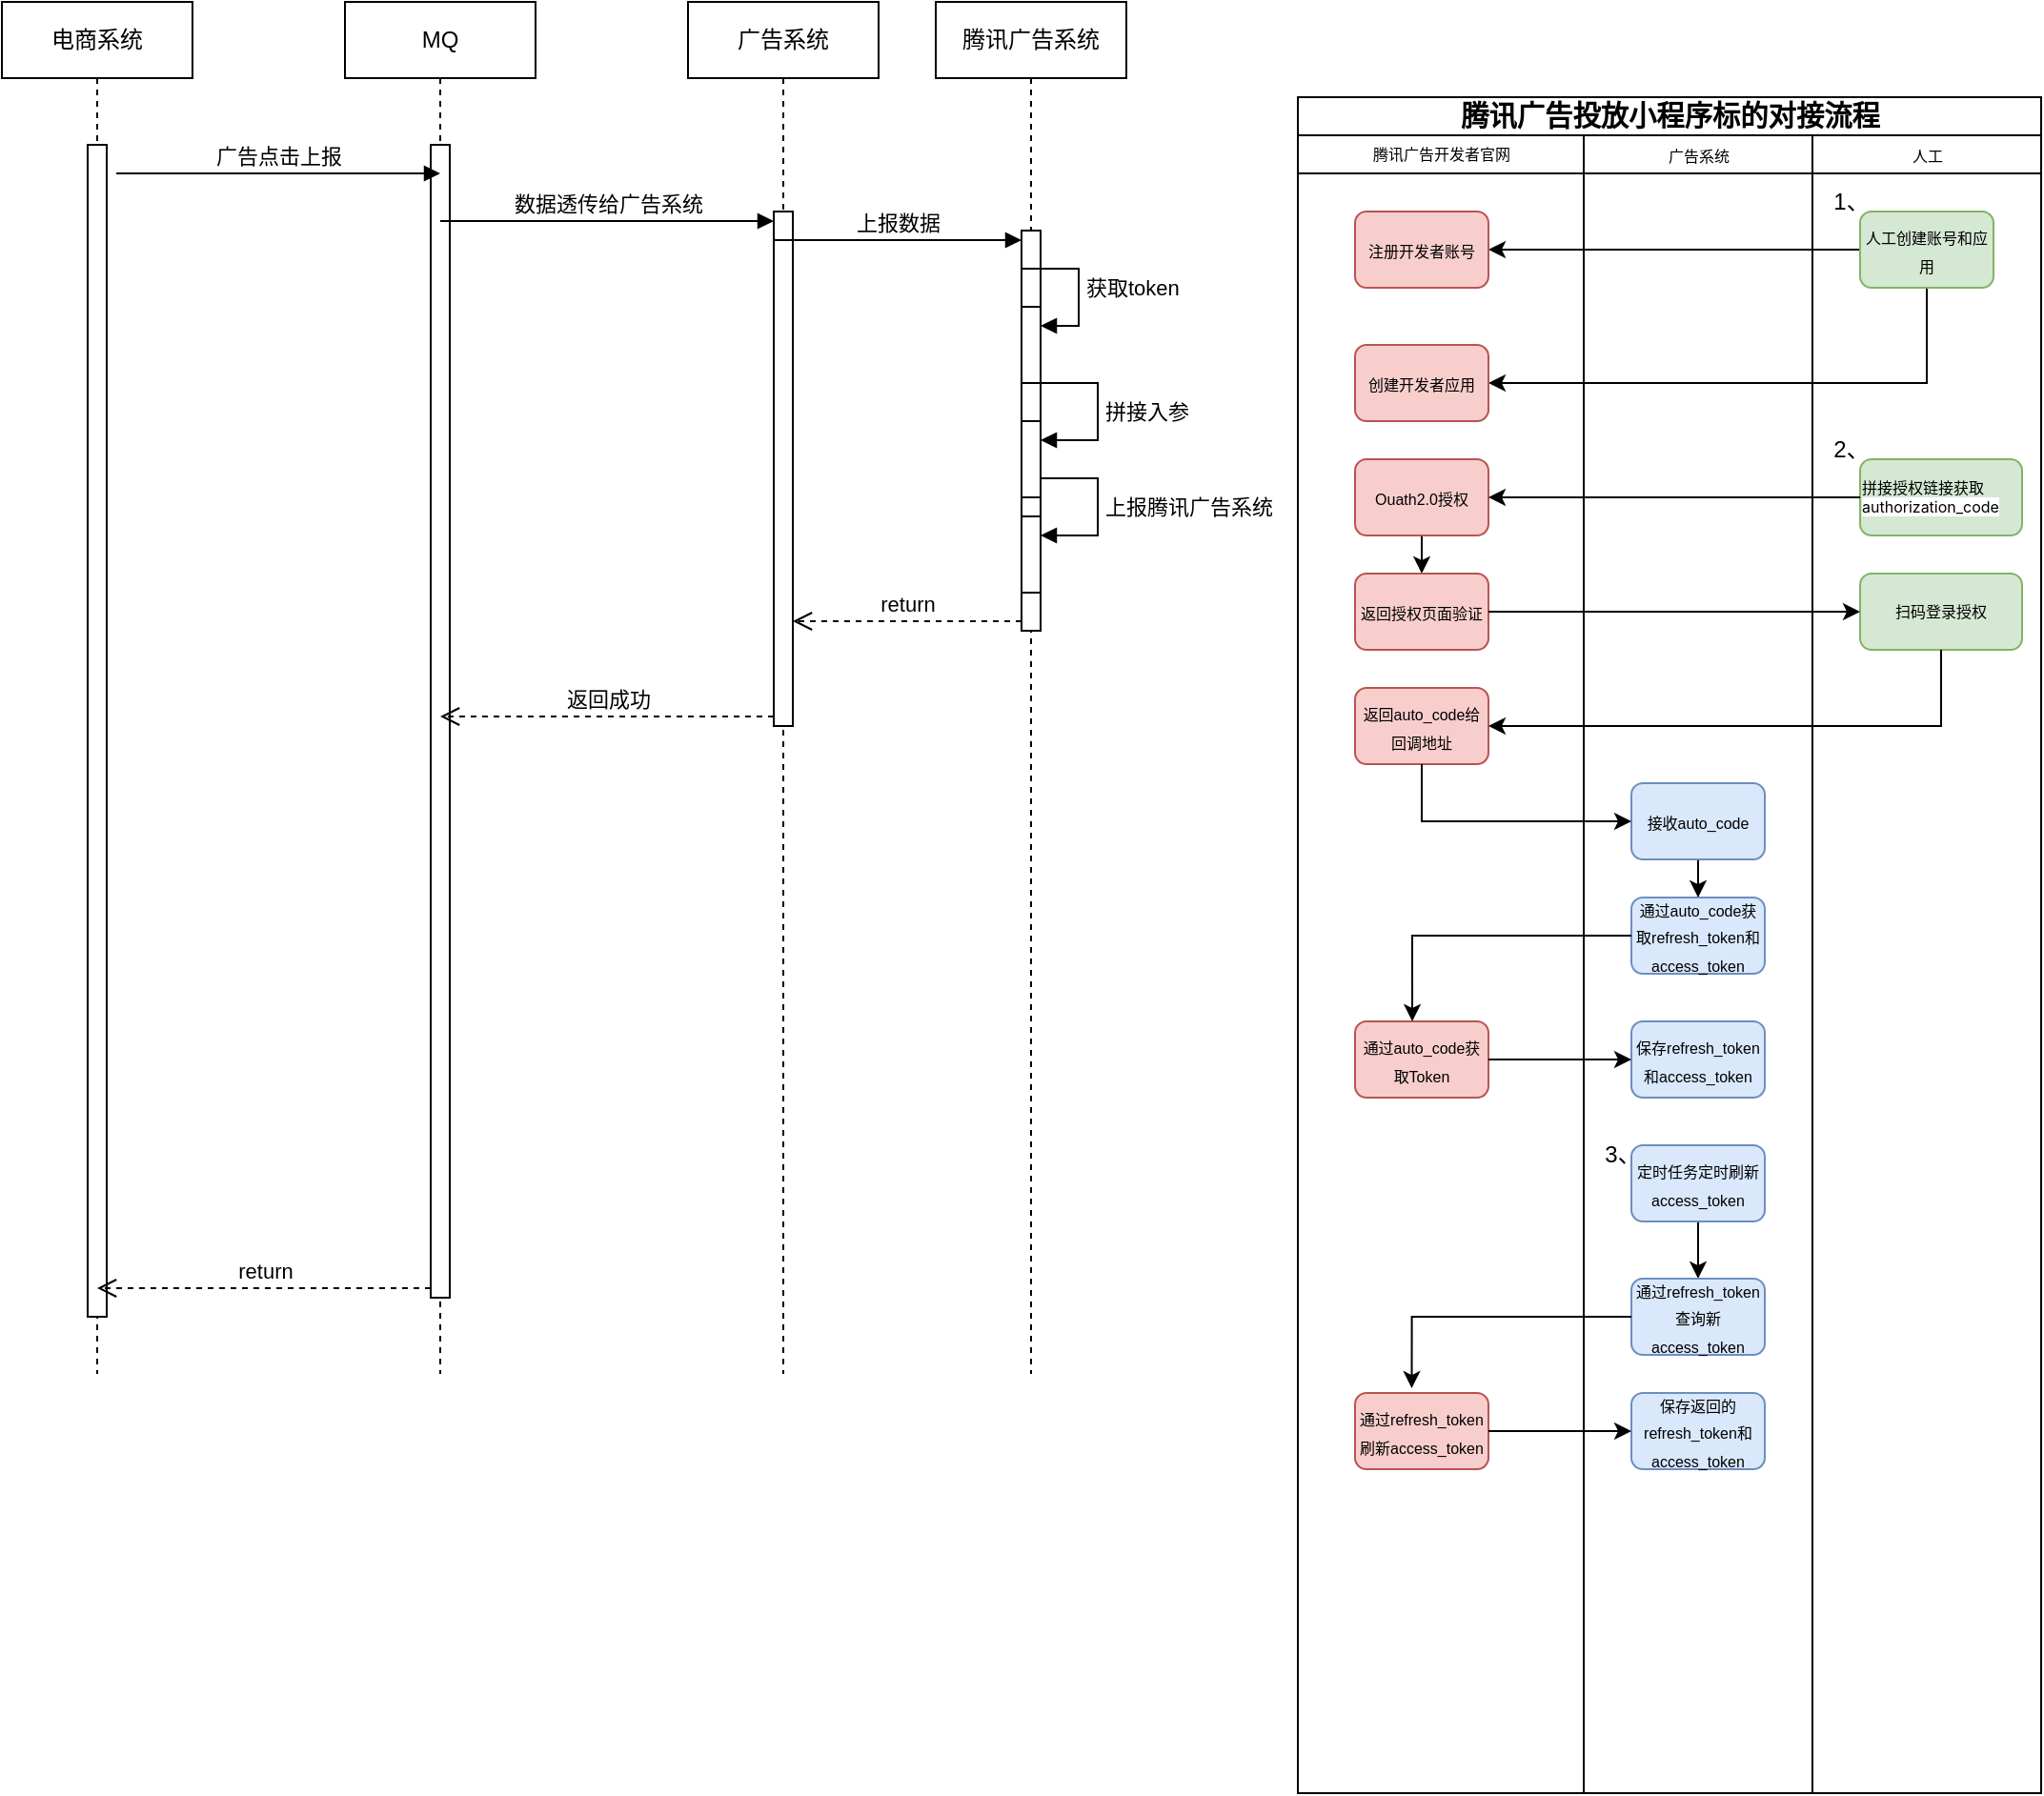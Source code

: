 <mxfile version="22.1.7" type="github">
  <diagram name="第 1 页" id="KpqGxGC6dAmvfTL2YmEG">
    <mxGraphModel dx="1551" dy="368" grid="1" gridSize="10" guides="1" tooltips="1" connect="1" arrows="1" fold="1" page="1" pageScale="1" pageWidth="827" pageHeight="1169" math="0" shadow="0">
      <root>
        <mxCell id="0" />
        <mxCell id="1" parent="0" />
        <mxCell id="kklcqEmGTT_Rlhwo0l_L-1" value="电商系统" style="shape=umlLifeline;perimeter=lifelinePerimeter;whiteSpace=wrap;html=1;container=1;dropTarget=0;collapsible=0;recursiveResize=0;outlineConnect=0;portConstraint=eastwest;newEdgeStyle={&quot;curved&quot;:0,&quot;rounded&quot;:0};" vertex="1" parent="1">
          <mxGeometry x="-20" y="50" width="100" height="720" as="geometry" />
        </mxCell>
        <mxCell id="kklcqEmGTT_Rlhwo0l_L-56" value="" style="html=1;points=[[0,0,0,0,5],[0,1,0,0,-5],[1,0,0,0,5],[1,1,0,0,-5]];perimeter=orthogonalPerimeter;outlineConnect=0;targetShapes=umlLifeline;portConstraint=eastwest;newEdgeStyle={&quot;curved&quot;:0,&quot;rounded&quot;:0};" vertex="1" parent="kklcqEmGTT_Rlhwo0l_L-1">
          <mxGeometry x="45" y="75" width="10" height="615" as="geometry" />
        </mxCell>
        <mxCell id="kklcqEmGTT_Rlhwo0l_L-2" value="MQ" style="shape=umlLifeline;perimeter=lifelinePerimeter;whiteSpace=wrap;html=1;container=1;dropTarget=0;collapsible=0;recursiveResize=0;outlineConnect=0;portConstraint=eastwest;newEdgeStyle={&quot;curved&quot;:0,&quot;rounded&quot;:0};" vertex="1" parent="1">
          <mxGeometry x="160" y="50" width="100" height="720" as="geometry" />
        </mxCell>
        <mxCell id="kklcqEmGTT_Rlhwo0l_L-53" value="" style="html=1;points=[[0,0,0,0,5],[0,1,0,0,-5],[1,0,0,0,5],[1,1,0,0,-5]];perimeter=orthogonalPerimeter;outlineConnect=0;targetShapes=umlLifeline;portConstraint=eastwest;newEdgeStyle={&quot;curved&quot;:0,&quot;rounded&quot;:0};" vertex="1" parent="kklcqEmGTT_Rlhwo0l_L-2">
          <mxGeometry x="45" y="75" width="10" height="605" as="geometry" />
        </mxCell>
        <mxCell id="kklcqEmGTT_Rlhwo0l_L-3" value="广告系统" style="shape=umlLifeline;perimeter=lifelinePerimeter;whiteSpace=wrap;html=1;container=1;dropTarget=0;collapsible=0;recursiveResize=0;outlineConnect=0;portConstraint=eastwest;newEdgeStyle={&quot;curved&quot;:0,&quot;rounded&quot;:0};" vertex="1" parent="1">
          <mxGeometry x="340" y="50" width="100" height="720" as="geometry" />
        </mxCell>
        <mxCell id="kklcqEmGTT_Rlhwo0l_L-57" value="" style="html=1;points=[[0,0,0,0,5],[0,1,0,0,-5],[1,0,0,0,5],[1,1,0,0,-5]];perimeter=orthogonalPerimeter;outlineConnect=0;targetShapes=umlLifeline;portConstraint=eastwest;newEdgeStyle={&quot;curved&quot;:0,&quot;rounded&quot;:0};" vertex="1" parent="kklcqEmGTT_Rlhwo0l_L-3">
          <mxGeometry x="45" y="110" width="10" height="270" as="geometry" />
        </mxCell>
        <mxCell id="kklcqEmGTT_Rlhwo0l_L-7" value="&lt;div style=&quot;font-size: medium; font-weight: 400; text-align: start;&quot; data-hash=&quot;3c4a24063ba966fe1c0860898258fa68&quot; data-version=&quot;3.0.0&quot;&gt;&lt;/div&gt;&lt;div style=&quot;font-size: medium; font-weight: 400; text-align: start;&quot; class=&quot;document&quot;&gt;&lt;div class=&quot;section&quot;&gt;&lt;h1 style=&quot;line-height: 24.933px; margin-top: 0pt; margin-bottom: 0pt; margin-left: 0pt; font-size: 11pt;&quot; class=&quot;paragraph text-align-type-left tco-title-title&quot;&gt;腾讯广告投放小程序标的对接流程&lt;span lang=&quot;EN-US&quot;&gt;&lt;/span&gt;&lt;/h1&gt;&lt;/div&gt;&lt;/div&gt;" style="swimlane;childLayout=stackLayout;resizeParent=1;resizeParentMax=0;startSize=20;html=1;" vertex="1" parent="1">
          <mxGeometry x="660.0" y="100" width="390.0" height="890" as="geometry" />
        </mxCell>
        <mxCell id="kklcqEmGTT_Rlhwo0l_L-21" style="edgeStyle=orthogonalEdgeStyle;rounded=0;orthogonalLoop=1;jettySize=auto;html=1;exitX=0;exitY=0.5;exitDx=0;exitDy=0;entryX=1;entryY=0.5;entryDx=0;entryDy=0;" edge="1" parent="kklcqEmGTT_Rlhwo0l_L-7" source="kklcqEmGTT_Rlhwo0l_L-20" target="kklcqEmGTT_Rlhwo0l_L-12">
          <mxGeometry relative="1" as="geometry" />
        </mxCell>
        <mxCell id="kklcqEmGTT_Rlhwo0l_L-22" style="edgeStyle=orthogonalEdgeStyle;rounded=0;orthogonalLoop=1;jettySize=auto;html=1;exitX=0.5;exitY=1;exitDx=0;exitDy=0;entryX=1;entryY=0.5;entryDx=0;entryDy=0;" edge="1" parent="kklcqEmGTT_Rlhwo0l_L-7" source="kklcqEmGTT_Rlhwo0l_L-20" target="kklcqEmGTT_Rlhwo0l_L-13">
          <mxGeometry relative="1" as="geometry" />
        </mxCell>
        <mxCell id="kklcqEmGTT_Rlhwo0l_L-8" value="&lt;div style=&quot;font-size: medium; font-weight: 400; text-align: start;&quot; data-hash=&quot;c96c3bea3619b52535d53970b3c0505a&quot; data-version=&quot;3.0.0&quot;&gt;&lt;/div&gt;&lt;div style=&quot;font-weight: 400; text-align: start;&quot; class=&quot;document&quot;&gt;&lt;div style=&quot;&quot; class=&quot;section&quot;&gt;&lt;p style=&quot;margin: 3pt 0pt; font-family: 等线; line-height: 19.067px;&quot; class=&quot;paragraph text-align-type-left&quot;&gt;&lt;font style=&quot;font-size: 8px;&quot;&gt;腾讯广告开发者官网&lt;/font&gt;&lt;/p&gt;&lt;/div&gt;&lt;/div&gt;" style="swimlane;startSize=20;html=1;" vertex="1" parent="kklcqEmGTT_Rlhwo0l_L-7">
          <mxGeometry y="20" width="150.0" height="870" as="geometry" />
        </mxCell>
        <mxCell id="kklcqEmGTT_Rlhwo0l_L-12" value="&lt;p&gt;&lt;font style=&quot;font-size: 8px;&quot;&gt;注册开发者账号&lt;/font&gt;&lt;/p&gt;" style="rounded=1;whiteSpace=wrap;html=1;fillColor=#f8cecc;strokeColor=#b85450;" vertex="1" parent="kklcqEmGTT_Rlhwo0l_L-8">
          <mxGeometry x="30" y="40" width="70" height="40" as="geometry" />
        </mxCell>
        <mxCell id="kklcqEmGTT_Rlhwo0l_L-13" value="&lt;p&gt;&lt;font style=&quot;font-size: 8px;&quot;&gt;创建开发者应用&lt;/font&gt;&lt;/p&gt;" style="rounded=1;whiteSpace=wrap;html=1;fillColor=#f8cecc;strokeColor=#b85450;" vertex="1" parent="kklcqEmGTT_Rlhwo0l_L-8">
          <mxGeometry x="30" y="110" width="70" height="40" as="geometry" />
        </mxCell>
        <mxCell id="kklcqEmGTT_Rlhwo0l_L-29" style="edgeStyle=orthogonalEdgeStyle;rounded=0;orthogonalLoop=1;jettySize=auto;html=1;exitX=0.5;exitY=1;exitDx=0;exitDy=0;entryX=0.5;entryY=0;entryDx=0;entryDy=0;" edge="1" parent="kklcqEmGTT_Rlhwo0l_L-8" source="kklcqEmGTT_Rlhwo0l_L-25" target="kklcqEmGTT_Rlhwo0l_L-28">
          <mxGeometry relative="1" as="geometry" />
        </mxCell>
        <mxCell id="kklcqEmGTT_Rlhwo0l_L-25" value="&lt;p&gt;&lt;font style=&quot;font-size: 8px;&quot;&gt;Ouath2.0授权&lt;/font&gt;&lt;/p&gt;" style="rounded=1;whiteSpace=wrap;html=1;fillColor=#f8cecc;strokeColor=#b85450;" vertex="1" parent="kklcqEmGTT_Rlhwo0l_L-8">
          <mxGeometry x="30" y="170" width="70" height="40" as="geometry" />
        </mxCell>
        <mxCell id="kklcqEmGTT_Rlhwo0l_L-28" value="&lt;p&gt;&lt;font style=&quot;font-size: 8px;&quot;&gt;返回授权页面验证&lt;/font&gt;&lt;/p&gt;" style="rounded=1;whiteSpace=wrap;html=1;fillColor=#f8cecc;strokeColor=#b85450;" vertex="1" parent="kklcqEmGTT_Rlhwo0l_L-8">
          <mxGeometry x="30" y="230" width="70" height="40" as="geometry" />
        </mxCell>
        <mxCell id="kklcqEmGTT_Rlhwo0l_L-31" value="&lt;p&gt;&lt;font style=&quot;font-size: 8px;&quot;&gt;返回auto_code给回调地址&lt;/font&gt;&lt;/p&gt;" style="rounded=1;whiteSpace=wrap;html=1;fillColor=#f8cecc;strokeColor=#b85450;" vertex="1" parent="kklcqEmGTT_Rlhwo0l_L-8">
          <mxGeometry x="30" y="290" width="70" height="40" as="geometry" />
        </mxCell>
        <mxCell id="kklcqEmGTT_Rlhwo0l_L-46" value="&lt;p&gt;&lt;span style=&quot;font-size: 8px;&quot;&gt;通过auto_code获取Token&lt;/span&gt;&lt;/p&gt;" style="rounded=1;whiteSpace=wrap;html=1;fillColor=#f8cecc;strokeColor=#b85450;" vertex="1" parent="kklcqEmGTT_Rlhwo0l_L-8">
          <mxGeometry x="30" y="465" width="70" height="40" as="geometry" />
        </mxCell>
        <mxCell id="kklcqEmGTT_Rlhwo0l_L-49" value="&lt;p&gt;&lt;span style=&quot;font-size: 8px;&quot;&gt;通过refresh_token刷新access_token&lt;/span&gt;&lt;/p&gt;" style="rounded=1;whiteSpace=wrap;html=1;fillColor=#f8cecc;strokeColor=#b85450;" vertex="1" parent="kklcqEmGTT_Rlhwo0l_L-8">
          <mxGeometry x="30" y="660" width="70" height="40" as="geometry" />
        </mxCell>
        <mxCell id="kklcqEmGTT_Rlhwo0l_L-9" value="&lt;p&gt;&lt;span style=&quot;font-weight: normal;&quot;&gt;&lt;font style=&quot;font-size: 8px;&quot;&gt;广告系统&lt;/font&gt;&lt;/span&gt;&lt;/p&gt;" style="swimlane;startSize=20;html=1;" vertex="1" parent="kklcqEmGTT_Rlhwo0l_L-7">
          <mxGeometry x="150.0" y="20" width="120" height="870" as="geometry" />
        </mxCell>
        <mxCell id="kklcqEmGTT_Rlhwo0l_L-39" style="edgeStyle=orthogonalEdgeStyle;rounded=0;orthogonalLoop=1;jettySize=auto;html=1;exitX=0.5;exitY=1;exitDx=0;exitDy=0;" edge="1" parent="kklcqEmGTT_Rlhwo0l_L-9" source="kklcqEmGTT_Rlhwo0l_L-16" target="kklcqEmGTT_Rlhwo0l_L-37">
          <mxGeometry relative="1" as="geometry" />
        </mxCell>
        <mxCell id="kklcqEmGTT_Rlhwo0l_L-16" value="&lt;p&gt;&lt;font style=&quot;font-size: 8px;&quot;&gt;接收auto_code&lt;/font&gt;&lt;/p&gt;" style="rounded=1;whiteSpace=wrap;html=1;fillColor=#dae8fc;strokeColor=#6c8ebf;" vertex="1" parent="kklcqEmGTT_Rlhwo0l_L-9">
          <mxGeometry x="25.0" y="340" width="70" height="40" as="geometry" />
        </mxCell>
        <mxCell id="kklcqEmGTT_Rlhwo0l_L-37" value="&lt;p&gt;&lt;font style=&quot;font-size: 8px;&quot;&gt;通过auto_code获取refresh_token和access_token&lt;/font&gt;&lt;/p&gt;" style="rounded=1;whiteSpace=wrap;html=1;fillColor=#dae8fc;strokeColor=#6c8ebf;" vertex="1" parent="kklcqEmGTT_Rlhwo0l_L-9">
          <mxGeometry x="25.0" y="400" width="70" height="40" as="geometry" />
        </mxCell>
        <mxCell id="kklcqEmGTT_Rlhwo0l_L-40" value="&lt;p&gt;&lt;font style=&quot;font-size: 8px;&quot;&gt;保存refresh_token和access_token&lt;/font&gt;&lt;/p&gt;" style="rounded=1;whiteSpace=wrap;html=1;fillColor=#dae8fc;strokeColor=#6c8ebf;" vertex="1" parent="kklcqEmGTT_Rlhwo0l_L-9">
          <mxGeometry x="25.0" y="465" width="70" height="40" as="geometry" />
        </mxCell>
        <mxCell id="kklcqEmGTT_Rlhwo0l_L-45" style="edgeStyle=orthogonalEdgeStyle;rounded=0;orthogonalLoop=1;jettySize=auto;html=1;exitX=0.5;exitY=1;exitDx=0;exitDy=0;" edge="1" parent="kklcqEmGTT_Rlhwo0l_L-9" source="kklcqEmGTT_Rlhwo0l_L-42" target="kklcqEmGTT_Rlhwo0l_L-44">
          <mxGeometry relative="1" as="geometry" />
        </mxCell>
        <mxCell id="kklcqEmGTT_Rlhwo0l_L-42" value="&lt;p&gt;&lt;span style=&quot;font-size: 8px;&quot;&gt;定时任务定时刷新access_token&lt;/span&gt;&lt;/p&gt;" style="rounded=1;whiteSpace=wrap;html=1;fillColor=#dae8fc;strokeColor=#6c8ebf;" vertex="1" parent="kklcqEmGTT_Rlhwo0l_L-9">
          <mxGeometry x="25.0" y="530" width="70" height="40" as="geometry" />
        </mxCell>
        <mxCell id="kklcqEmGTT_Rlhwo0l_L-43" value="3、" style="text;html=1;align=center;verticalAlign=middle;resizable=0;points=[];autosize=1;strokeColor=none;fillColor=none;" vertex="1" parent="kklcqEmGTT_Rlhwo0l_L-9">
          <mxGeometry y="520" width="40" height="30" as="geometry" />
        </mxCell>
        <mxCell id="kklcqEmGTT_Rlhwo0l_L-44" value="&lt;p&gt;&lt;span style=&quot;font-size: 8px;&quot;&gt;通过refresh_token查询新access_token&lt;/span&gt;&lt;/p&gt;" style="rounded=1;whiteSpace=wrap;html=1;fillColor=#dae8fc;strokeColor=#6c8ebf;" vertex="1" parent="kklcqEmGTT_Rlhwo0l_L-9">
          <mxGeometry x="25.0" y="600" width="70" height="40" as="geometry" />
        </mxCell>
        <mxCell id="kklcqEmGTT_Rlhwo0l_L-50" value="&lt;p&gt;&lt;font style=&quot;font-size: 8px;&quot;&gt;保存返回的refresh_token和access_token&lt;/font&gt;&lt;/p&gt;" style="rounded=1;whiteSpace=wrap;html=1;fillColor=#dae8fc;strokeColor=#6c8ebf;" vertex="1" parent="kklcqEmGTT_Rlhwo0l_L-9">
          <mxGeometry x="25.0" y="660" width="70" height="40" as="geometry" />
        </mxCell>
        <mxCell id="kklcqEmGTT_Rlhwo0l_L-10" value="&lt;p&gt;&lt;span style=&quot;font-weight: normal;&quot;&gt;&lt;font style=&quot;font-size: 8px;&quot;&gt;人工&lt;/font&gt;&lt;/span&gt;&lt;/p&gt;" style="swimlane;startSize=20;html=1;" vertex="1" parent="kklcqEmGTT_Rlhwo0l_L-7">
          <mxGeometry x="270.0" y="20" width="120" height="870" as="geometry" />
        </mxCell>
        <mxCell id="kklcqEmGTT_Rlhwo0l_L-19" value="&lt;p style=&quot;text-align: left; font-size: 8px;&quot;&gt;拼接授权链接获取&lt;span style=&quot;text-align: start; font-family: BlinkMacSystemFont; background: rgb(255, 255, 255); letter-spacing: 0pt; vertical-align: baseline;&quot; data-font-family=&quot;-apple-system, BlinkMacSystemFont, &amp;quot;Segoe UI&amp;quot;, Helvetica, Arial, sans-serif, &amp;quot;Apple Color Emoji&amp;quot;, &amp;quot;Segoe UI Emoji&amp;quot;&quot;&gt;authorization_code&lt;/span&gt;&lt;/p&gt;" style="rounded=1;whiteSpace=wrap;html=1;fillColor=#d5e8d4;strokeColor=#82b366;" vertex="1" parent="kklcqEmGTT_Rlhwo0l_L-10">
          <mxGeometry x="25" y="170" width="85" height="40" as="geometry" />
        </mxCell>
        <mxCell id="kklcqEmGTT_Rlhwo0l_L-20" value="&lt;p&gt;&lt;font style=&quot;font-size: 8px;&quot;&gt;人工创建账号和应用&lt;/font&gt;&lt;/p&gt;" style="rounded=1;whiteSpace=wrap;html=1;fillColor=#d5e8d4;strokeColor=#82b366;" vertex="1" parent="kklcqEmGTT_Rlhwo0l_L-10">
          <mxGeometry x="25.0" y="40" width="70" height="40" as="geometry" />
        </mxCell>
        <mxCell id="kklcqEmGTT_Rlhwo0l_L-15" value="1、" style="text;html=1;align=center;verticalAlign=middle;resizable=0;points=[];autosize=1;strokeColor=none;fillColor=none;" vertex="1" parent="kklcqEmGTT_Rlhwo0l_L-10">
          <mxGeometry y="20" width="40" height="30" as="geometry" />
        </mxCell>
        <mxCell id="kklcqEmGTT_Rlhwo0l_L-24" value="2、" style="text;html=1;align=center;verticalAlign=middle;resizable=0;points=[];autosize=1;strokeColor=none;fillColor=none;" vertex="1" parent="kklcqEmGTT_Rlhwo0l_L-10">
          <mxGeometry y="150" width="40" height="30" as="geometry" />
        </mxCell>
        <mxCell id="kklcqEmGTT_Rlhwo0l_L-27" value="&lt;p style=&quot;text-align: left; font-size: 8px;&quot;&gt;扫码登录授权&lt;/p&gt;" style="rounded=1;whiteSpace=wrap;html=1;fillColor=#d5e8d4;strokeColor=#82b366;" vertex="1" parent="kklcqEmGTT_Rlhwo0l_L-10">
          <mxGeometry x="25" y="230" width="85" height="40" as="geometry" />
        </mxCell>
        <mxCell id="kklcqEmGTT_Rlhwo0l_L-26" style="edgeStyle=orthogonalEdgeStyle;rounded=0;orthogonalLoop=1;jettySize=auto;html=1;exitX=0;exitY=0.5;exitDx=0;exitDy=0;entryX=1;entryY=0.5;entryDx=0;entryDy=0;" edge="1" parent="kklcqEmGTT_Rlhwo0l_L-7" source="kklcqEmGTT_Rlhwo0l_L-19" target="kklcqEmGTT_Rlhwo0l_L-25">
          <mxGeometry relative="1" as="geometry" />
        </mxCell>
        <mxCell id="kklcqEmGTT_Rlhwo0l_L-30" style="edgeStyle=orthogonalEdgeStyle;rounded=0;orthogonalLoop=1;jettySize=auto;html=1;exitX=1;exitY=0.5;exitDx=0;exitDy=0;entryX=0;entryY=0.5;entryDx=0;entryDy=0;" edge="1" parent="kklcqEmGTT_Rlhwo0l_L-7" source="kklcqEmGTT_Rlhwo0l_L-28" target="kklcqEmGTT_Rlhwo0l_L-27">
          <mxGeometry relative="1" as="geometry" />
        </mxCell>
        <mxCell id="kklcqEmGTT_Rlhwo0l_L-32" style="edgeStyle=orthogonalEdgeStyle;rounded=0;orthogonalLoop=1;jettySize=auto;html=1;exitX=0.5;exitY=1;exitDx=0;exitDy=0;entryX=1;entryY=0.5;entryDx=0;entryDy=0;" edge="1" parent="kklcqEmGTT_Rlhwo0l_L-7" source="kklcqEmGTT_Rlhwo0l_L-27" target="kklcqEmGTT_Rlhwo0l_L-31">
          <mxGeometry relative="1" as="geometry" />
        </mxCell>
        <mxCell id="kklcqEmGTT_Rlhwo0l_L-36" style="edgeStyle=orthogonalEdgeStyle;rounded=0;orthogonalLoop=1;jettySize=auto;html=1;exitX=0.5;exitY=1;exitDx=0;exitDy=0;entryX=0;entryY=0.5;entryDx=0;entryDy=0;" edge="1" parent="kklcqEmGTT_Rlhwo0l_L-7" source="kklcqEmGTT_Rlhwo0l_L-31" target="kklcqEmGTT_Rlhwo0l_L-16">
          <mxGeometry relative="1" as="geometry" />
        </mxCell>
        <mxCell id="kklcqEmGTT_Rlhwo0l_L-47" style="edgeStyle=orthogonalEdgeStyle;rounded=0;orthogonalLoop=1;jettySize=auto;html=1;exitX=0;exitY=0.5;exitDx=0;exitDy=0;entryX=0.429;entryY=0;entryDx=0;entryDy=0;entryPerimeter=0;" edge="1" parent="kklcqEmGTT_Rlhwo0l_L-7" source="kklcqEmGTT_Rlhwo0l_L-37" target="kklcqEmGTT_Rlhwo0l_L-46">
          <mxGeometry relative="1" as="geometry" />
        </mxCell>
        <mxCell id="kklcqEmGTT_Rlhwo0l_L-48" style="edgeStyle=orthogonalEdgeStyle;rounded=0;orthogonalLoop=1;jettySize=auto;html=1;exitX=1;exitY=0.5;exitDx=0;exitDy=0;entryX=0;entryY=0.5;entryDx=0;entryDy=0;" edge="1" parent="kklcqEmGTT_Rlhwo0l_L-7" source="kklcqEmGTT_Rlhwo0l_L-46" target="kklcqEmGTT_Rlhwo0l_L-40">
          <mxGeometry relative="1" as="geometry" />
        </mxCell>
        <mxCell id="kklcqEmGTT_Rlhwo0l_L-51" style="edgeStyle=orthogonalEdgeStyle;rounded=0;orthogonalLoop=1;jettySize=auto;html=1;exitX=1;exitY=0.5;exitDx=0;exitDy=0;entryX=0;entryY=0.5;entryDx=0;entryDy=0;" edge="1" parent="kklcqEmGTT_Rlhwo0l_L-7" source="kklcqEmGTT_Rlhwo0l_L-49" target="kklcqEmGTT_Rlhwo0l_L-50">
          <mxGeometry relative="1" as="geometry" />
        </mxCell>
        <mxCell id="kklcqEmGTT_Rlhwo0l_L-52" style="edgeStyle=orthogonalEdgeStyle;rounded=0;orthogonalLoop=1;jettySize=auto;html=1;exitX=0;exitY=0.5;exitDx=0;exitDy=0;entryX=0.425;entryY=-0.062;entryDx=0;entryDy=0;entryPerimeter=0;" edge="1" parent="kklcqEmGTT_Rlhwo0l_L-7" source="kklcqEmGTT_Rlhwo0l_L-44" target="kklcqEmGTT_Rlhwo0l_L-49">
          <mxGeometry relative="1" as="geometry" />
        </mxCell>
        <mxCell id="kklcqEmGTT_Rlhwo0l_L-54" value="广告点击上报" style="html=1;verticalAlign=bottom;endArrow=block;curved=0;rounded=0;entryX=0;entryY=0;entryDx=0;entryDy=5;" edge="1" parent="1">
          <mxGeometry relative="1" as="geometry">
            <mxPoint x="40" y="140" as="sourcePoint" />
            <mxPoint x="210" y="140" as="targetPoint" />
          </mxGeometry>
        </mxCell>
        <mxCell id="kklcqEmGTT_Rlhwo0l_L-55" value="return" style="html=1;verticalAlign=bottom;endArrow=open;dashed=1;endSize=8;curved=0;rounded=0;exitX=0;exitY=1;exitDx=0;exitDy=-5;" edge="1" source="kklcqEmGTT_Rlhwo0l_L-53" parent="1" target="kklcqEmGTT_Rlhwo0l_L-1">
          <mxGeometry relative="1" as="geometry">
            <mxPoint x="135" y="200" as="targetPoint" />
          </mxGeometry>
        </mxCell>
        <mxCell id="kklcqEmGTT_Rlhwo0l_L-58" value="数据透传给广告系统" style="html=1;verticalAlign=bottom;endArrow=block;curved=0;rounded=0;entryX=0;entryY=0;entryDx=0;entryDy=5;" edge="1" target="kklcqEmGTT_Rlhwo0l_L-57" parent="1" source="kklcqEmGTT_Rlhwo0l_L-2">
          <mxGeometry x="-0.0" relative="1" as="geometry">
            <mxPoint x="315" y="165" as="sourcePoint" />
            <mxPoint as="offset" />
          </mxGeometry>
        </mxCell>
        <mxCell id="kklcqEmGTT_Rlhwo0l_L-59" value="返回成功" style="html=1;verticalAlign=bottom;endArrow=open;dashed=1;endSize=8;curved=0;rounded=0;exitX=0;exitY=1;exitDx=0;exitDy=-5;" edge="1" source="kklcqEmGTT_Rlhwo0l_L-57" parent="1" target="kklcqEmGTT_Rlhwo0l_L-2">
          <mxGeometry x="-0.0" relative="1" as="geometry">
            <mxPoint x="315" y="235" as="targetPoint" />
            <mxPoint as="offset" />
          </mxGeometry>
        </mxCell>
        <mxCell id="kklcqEmGTT_Rlhwo0l_L-60" value="腾讯广告系统" style="shape=umlLifeline;perimeter=lifelinePerimeter;whiteSpace=wrap;html=1;container=1;dropTarget=0;collapsible=0;recursiveResize=0;outlineConnect=0;portConstraint=eastwest;newEdgeStyle={&quot;curved&quot;:0,&quot;rounded&quot;:0};" vertex="1" parent="1">
          <mxGeometry x="470" y="50" width="100" height="720" as="geometry" />
        </mxCell>
        <mxCell id="kklcqEmGTT_Rlhwo0l_L-62" value="" style="html=1;points=[[0,0,0,0,5],[0,1,0,0,-5],[1,0,0,0,5],[1,1,0,0,-5]];perimeter=orthogonalPerimeter;outlineConnect=0;targetShapes=umlLifeline;portConstraint=eastwest;newEdgeStyle={&quot;curved&quot;:0,&quot;rounded&quot;:0};" vertex="1" parent="kklcqEmGTT_Rlhwo0l_L-60">
          <mxGeometry x="45" y="120" width="10" height="210" as="geometry" />
        </mxCell>
        <mxCell id="kklcqEmGTT_Rlhwo0l_L-63" value="上报数据" style="html=1;verticalAlign=bottom;endArrow=block;curved=0;rounded=0;entryX=0;entryY=0;entryDx=0;entryDy=5;" edge="1" target="kklcqEmGTT_Rlhwo0l_L-62" parent="kklcqEmGTT_Rlhwo0l_L-60">
          <mxGeometry x="0.003" relative="1" as="geometry">
            <mxPoint x="-85.0" y="125" as="sourcePoint" />
            <mxPoint as="offset" />
          </mxGeometry>
        </mxCell>
        <mxCell id="kklcqEmGTT_Rlhwo0l_L-65" value="" style="html=1;points=[[0,0,0,0,5],[0,1,0,0,-5],[1,0,0,0,5],[1,1,0,0,-5]];perimeter=orthogonalPerimeter;outlineConnect=0;targetShapes=umlLifeline;portConstraint=eastwest;newEdgeStyle={&quot;curved&quot;:0,&quot;rounded&quot;:0};" vertex="1" parent="kklcqEmGTT_Rlhwo0l_L-60">
          <mxGeometry x="45" y="160" width="10" height="40" as="geometry" />
        </mxCell>
        <mxCell id="kklcqEmGTT_Rlhwo0l_L-66" value="获取token" style="html=1;align=left;spacingLeft=2;endArrow=block;rounded=0;edgeStyle=orthogonalEdgeStyle;curved=0;rounded=0;" edge="1" target="kklcqEmGTT_Rlhwo0l_L-65" parent="kklcqEmGTT_Rlhwo0l_L-60">
          <mxGeometry relative="1" as="geometry">
            <mxPoint x="45" y="140" as="sourcePoint" />
            <Array as="points">
              <mxPoint x="75" y="170" />
            </Array>
          </mxGeometry>
        </mxCell>
        <mxCell id="kklcqEmGTT_Rlhwo0l_L-67" value="" style="html=1;points=[[0,0,0,0,5],[0,1,0,0,-5],[1,0,0,0,5],[1,1,0,0,-5]];perimeter=orthogonalPerimeter;outlineConnect=0;targetShapes=umlLifeline;portConstraint=eastwest;newEdgeStyle={&quot;curved&quot;:0,&quot;rounded&quot;:0};" vertex="1" parent="kklcqEmGTT_Rlhwo0l_L-60">
          <mxGeometry x="45" y="220" width="10" height="40" as="geometry" />
        </mxCell>
        <mxCell id="kklcqEmGTT_Rlhwo0l_L-68" value="拼接入参" style="html=1;align=left;spacingLeft=2;endArrow=block;rounded=0;edgeStyle=orthogonalEdgeStyle;curved=0;rounded=0;" edge="1" target="kklcqEmGTT_Rlhwo0l_L-67" parent="kklcqEmGTT_Rlhwo0l_L-60">
          <mxGeometry relative="1" as="geometry">
            <mxPoint x="55" y="200" as="sourcePoint" />
            <Array as="points">
              <mxPoint x="85" y="230" />
            </Array>
          </mxGeometry>
        </mxCell>
        <mxCell id="kklcqEmGTT_Rlhwo0l_L-69" value="" style="html=1;points=[[0,0,0,0,5],[0,1,0,0,-5],[1,0,0,0,5],[1,1,0,0,-5]];perimeter=orthogonalPerimeter;outlineConnect=0;targetShapes=umlLifeline;portConstraint=eastwest;newEdgeStyle={&quot;curved&quot;:0,&quot;rounded&quot;:0};" vertex="1" parent="kklcqEmGTT_Rlhwo0l_L-60">
          <mxGeometry x="45" y="270" width="10" height="40" as="geometry" />
        </mxCell>
        <mxCell id="kklcqEmGTT_Rlhwo0l_L-70" value="上报腾讯广告系统" style="html=1;align=left;spacingLeft=2;endArrow=block;rounded=0;edgeStyle=orthogonalEdgeStyle;curved=0;rounded=0;" edge="1" target="kklcqEmGTT_Rlhwo0l_L-69" parent="kklcqEmGTT_Rlhwo0l_L-60">
          <mxGeometry relative="1" as="geometry">
            <mxPoint x="55" y="250" as="sourcePoint" />
            <Array as="points">
              <mxPoint x="85" y="280" />
            </Array>
          </mxGeometry>
        </mxCell>
        <mxCell id="kklcqEmGTT_Rlhwo0l_L-64" value="return" style="html=1;verticalAlign=bottom;endArrow=open;dashed=1;endSize=8;curved=0;rounded=0;exitX=0;exitY=1;exitDx=0;exitDy=-5;" edge="1" source="kklcqEmGTT_Rlhwo0l_L-62" parent="1" target="kklcqEmGTT_Rlhwo0l_L-57">
          <mxGeometry relative="1" as="geometry">
            <mxPoint x="390.19" y="255" as="targetPoint" />
          </mxGeometry>
        </mxCell>
      </root>
    </mxGraphModel>
  </diagram>
</mxfile>
